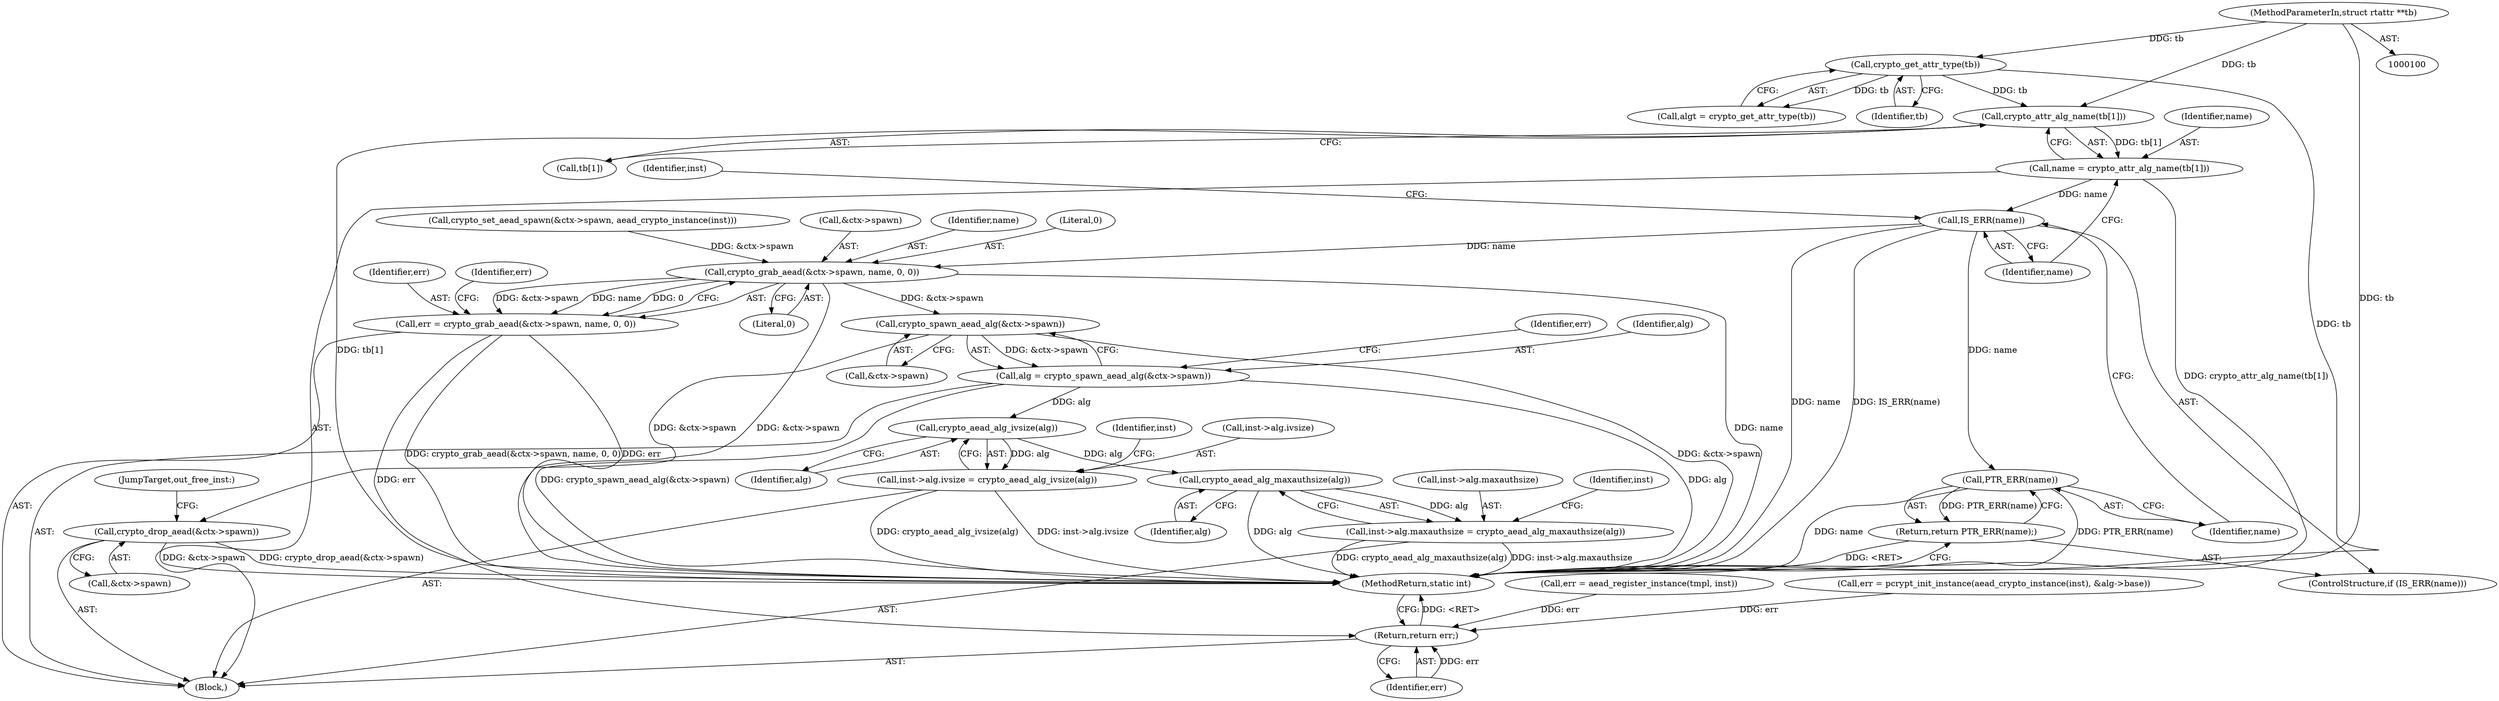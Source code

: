 digraph "0_linux_d76c68109f37cb85b243a1cf0f40313afd2bae68@array" {
"1000124" [label="(Call,crypto_attr_alg_name(tb[1]))"];
"1000114" [label="(Call,crypto_get_attr_type(tb))"];
"1000102" [label="(MethodParameterIn,struct rtattr **tb)"];
"1000122" [label="(Call,name = crypto_attr_alg_name(tb[1]))"];
"1000129" [label="(Call,IS_ERR(name))"];
"1000132" [label="(Call,PTR_ERR(name))"];
"1000131" [label="(Return,return PTR_ERR(name);)"];
"1000164" [label="(Call,crypto_grab_aead(&ctx->spawn, name, 0, 0))"];
"1000162" [label="(Call,err = crypto_grab_aead(&ctx->spawn, name, 0, 0))"];
"1000285" [label="(Return,return err;)"];
"1000177" [label="(Call,crypto_spawn_aead_alg(&ctx->spawn))"];
"1000175" [label="(Call,alg = crypto_spawn_aead_alg(&ctx->spawn))"];
"1000209" [label="(Call,crypto_aead_alg_ivsize(alg))"];
"1000203" [label="(Call,inst->alg.ivsize = crypto_aead_alg_ivsize(alg))"];
"1000217" [label="(Call,crypto_aead_alg_maxauthsize(alg))"];
"1000211" [label="(Call,inst->alg.maxauthsize = crypto_aead_alg_maxauthsize(alg))"];
"1000288" [label="(Call,crypto_drop_aead(&ctx->spawn))"];
"1000177" [label="(Call,crypto_spawn_aead_alg(&ctx->spawn))"];
"1000162" [label="(Call,err = crypto_grab_aead(&ctx->spawn, name, 0, 0))"];
"1000297" [label="(MethodReturn,static int)"];
"1000183" [label="(Identifier,err)"];
"1000176" [label="(Identifier,alg)"];
"1000112" [label="(Call,algt = crypto_get_attr_type(tb))"];
"1000114" [label="(Call,crypto_get_attr_type(tb))"];
"1000163" [label="(Identifier,err)"];
"1000276" [label="(Call,err = aead_register_instance(tmpl, inst))"];
"1000165" [label="(Call,&ctx->spawn)"];
"1000169" [label="(Identifier,name)"];
"1000171" [label="(Literal,0)"];
"1000135" [label="(Identifier,inst)"];
"1000288" [label="(Call,crypto_drop_aead(&ctx->spawn))"];
"1000212" [label="(Call,inst->alg.maxauthsize)"];
"1000210" [label="(Identifier,alg)"];
"1000173" [label="(Identifier,err)"];
"1000131" [label="(Return,return PTR_ERR(name);)"];
"1000115" [label="(Identifier,tb)"];
"1000217" [label="(Call,crypto_aead_alg_maxauthsize(alg))"];
"1000218" [label="(Identifier,alg)"];
"1000102" [label="(MethodParameterIn,struct rtattr **tb)"];
"1000203" [label="(Call,inst->alg.ivsize = crypto_aead_alg_ivsize(alg))"];
"1000285" [label="(Return,return err;)"];
"1000293" [label="(JumpTarget,out_free_inst:)"];
"1000128" [label="(ControlStructure,if (IS_ERR(name)))"];
"1000182" [label="(Call,err = pcrypt_init_instance(aead_crypto_instance(inst), &alg->base))"];
"1000214" [label="(Identifier,inst)"];
"1000164" [label="(Call,crypto_grab_aead(&ctx->spawn, name, 0, 0))"];
"1000223" [label="(Identifier,inst)"];
"1000125" [label="(Call,tb[1])"];
"1000130" [label="(Identifier,name)"];
"1000170" [label="(Literal,0)"];
"1000129" [label="(Call,IS_ERR(name))"];
"1000289" [label="(Call,&ctx->spawn)"];
"1000211" [label="(Call,inst->alg.maxauthsize = crypto_aead_alg_maxauthsize(alg))"];
"1000123" [label="(Identifier,name)"];
"1000175" [label="(Call,alg = crypto_spawn_aead_alg(&ctx->spawn))"];
"1000178" [label="(Call,&ctx->spawn)"];
"1000124" [label="(Call,crypto_attr_alg_name(tb[1]))"];
"1000105" [label="(Block,)"];
"1000155" [label="(Call,crypto_set_aead_spawn(&ctx->spawn, aead_crypto_instance(inst)))"];
"1000286" [label="(Identifier,err)"];
"1000209" [label="(Call,crypto_aead_alg_ivsize(alg))"];
"1000133" [label="(Identifier,name)"];
"1000204" [label="(Call,inst->alg.ivsize)"];
"1000132" [label="(Call,PTR_ERR(name))"];
"1000122" [label="(Call,name = crypto_attr_alg_name(tb[1]))"];
"1000124" -> "1000122"  [label="AST: "];
"1000124" -> "1000125"  [label="CFG: "];
"1000125" -> "1000124"  [label="AST: "];
"1000122" -> "1000124"  [label="CFG: "];
"1000124" -> "1000297"  [label="DDG: tb[1]"];
"1000124" -> "1000122"  [label="DDG: tb[1]"];
"1000114" -> "1000124"  [label="DDG: tb"];
"1000102" -> "1000124"  [label="DDG: tb"];
"1000114" -> "1000112"  [label="AST: "];
"1000114" -> "1000115"  [label="CFG: "];
"1000115" -> "1000114"  [label="AST: "];
"1000112" -> "1000114"  [label="CFG: "];
"1000114" -> "1000297"  [label="DDG: tb"];
"1000114" -> "1000112"  [label="DDG: tb"];
"1000102" -> "1000114"  [label="DDG: tb"];
"1000102" -> "1000100"  [label="AST: "];
"1000102" -> "1000297"  [label="DDG: tb"];
"1000122" -> "1000105"  [label="AST: "];
"1000123" -> "1000122"  [label="AST: "];
"1000130" -> "1000122"  [label="CFG: "];
"1000122" -> "1000297"  [label="DDG: crypto_attr_alg_name(tb[1])"];
"1000122" -> "1000129"  [label="DDG: name"];
"1000129" -> "1000128"  [label="AST: "];
"1000129" -> "1000130"  [label="CFG: "];
"1000130" -> "1000129"  [label="AST: "];
"1000133" -> "1000129"  [label="CFG: "];
"1000135" -> "1000129"  [label="CFG: "];
"1000129" -> "1000297"  [label="DDG: name"];
"1000129" -> "1000297"  [label="DDG: IS_ERR(name)"];
"1000129" -> "1000132"  [label="DDG: name"];
"1000129" -> "1000164"  [label="DDG: name"];
"1000132" -> "1000131"  [label="AST: "];
"1000132" -> "1000133"  [label="CFG: "];
"1000133" -> "1000132"  [label="AST: "];
"1000131" -> "1000132"  [label="CFG: "];
"1000132" -> "1000297"  [label="DDG: PTR_ERR(name)"];
"1000132" -> "1000297"  [label="DDG: name"];
"1000132" -> "1000131"  [label="DDG: PTR_ERR(name)"];
"1000131" -> "1000128"  [label="AST: "];
"1000297" -> "1000131"  [label="CFG: "];
"1000131" -> "1000297"  [label="DDG: <RET>"];
"1000164" -> "1000162"  [label="AST: "];
"1000164" -> "1000171"  [label="CFG: "];
"1000165" -> "1000164"  [label="AST: "];
"1000169" -> "1000164"  [label="AST: "];
"1000170" -> "1000164"  [label="AST: "];
"1000171" -> "1000164"  [label="AST: "];
"1000162" -> "1000164"  [label="CFG: "];
"1000164" -> "1000297"  [label="DDG: name"];
"1000164" -> "1000297"  [label="DDG: &ctx->spawn"];
"1000164" -> "1000162"  [label="DDG: &ctx->spawn"];
"1000164" -> "1000162"  [label="DDG: name"];
"1000164" -> "1000162"  [label="DDG: 0"];
"1000155" -> "1000164"  [label="DDG: &ctx->spawn"];
"1000164" -> "1000177"  [label="DDG: &ctx->spawn"];
"1000162" -> "1000105"  [label="AST: "];
"1000163" -> "1000162"  [label="AST: "];
"1000173" -> "1000162"  [label="CFG: "];
"1000162" -> "1000297"  [label="DDG: crypto_grab_aead(&ctx->spawn, name, 0, 0)"];
"1000162" -> "1000297"  [label="DDG: err"];
"1000162" -> "1000285"  [label="DDG: err"];
"1000285" -> "1000105"  [label="AST: "];
"1000285" -> "1000286"  [label="CFG: "];
"1000286" -> "1000285"  [label="AST: "];
"1000297" -> "1000285"  [label="CFG: "];
"1000285" -> "1000297"  [label="DDG: <RET>"];
"1000286" -> "1000285"  [label="DDG: err"];
"1000276" -> "1000285"  [label="DDG: err"];
"1000182" -> "1000285"  [label="DDG: err"];
"1000177" -> "1000175"  [label="AST: "];
"1000177" -> "1000178"  [label="CFG: "];
"1000178" -> "1000177"  [label="AST: "];
"1000175" -> "1000177"  [label="CFG: "];
"1000177" -> "1000297"  [label="DDG: &ctx->spawn"];
"1000177" -> "1000175"  [label="DDG: &ctx->spawn"];
"1000177" -> "1000288"  [label="DDG: &ctx->spawn"];
"1000175" -> "1000105"  [label="AST: "];
"1000176" -> "1000175"  [label="AST: "];
"1000183" -> "1000175"  [label="CFG: "];
"1000175" -> "1000297"  [label="DDG: alg"];
"1000175" -> "1000297"  [label="DDG: crypto_spawn_aead_alg(&ctx->spawn)"];
"1000175" -> "1000209"  [label="DDG: alg"];
"1000209" -> "1000203"  [label="AST: "];
"1000209" -> "1000210"  [label="CFG: "];
"1000210" -> "1000209"  [label="AST: "];
"1000203" -> "1000209"  [label="CFG: "];
"1000209" -> "1000203"  [label="DDG: alg"];
"1000209" -> "1000217"  [label="DDG: alg"];
"1000203" -> "1000105"  [label="AST: "];
"1000204" -> "1000203"  [label="AST: "];
"1000214" -> "1000203"  [label="CFG: "];
"1000203" -> "1000297"  [label="DDG: crypto_aead_alg_ivsize(alg)"];
"1000203" -> "1000297"  [label="DDG: inst->alg.ivsize"];
"1000217" -> "1000211"  [label="AST: "];
"1000217" -> "1000218"  [label="CFG: "];
"1000218" -> "1000217"  [label="AST: "];
"1000211" -> "1000217"  [label="CFG: "];
"1000217" -> "1000297"  [label="DDG: alg"];
"1000217" -> "1000211"  [label="DDG: alg"];
"1000211" -> "1000105"  [label="AST: "];
"1000212" -> "1000211"  [label="AST: "];
"1000223" -> "1000211"  [label="CFG: "];
"1000211" -> "1000297"  [label="DDG: inst->alg.maxauthsize"];
"1000211" -> "1000297"  [label="DDG: crypto_aead_alg_maxauthsize(alg)"];
"1000288" -> "1000105"  [label="AST: "];
"1000288" -> "1000289"  [label="CFG: "];
"1000289" -> "1000288"  [label="AST: "];
"1000293" -> "1000288"  [label="CFG: "];
"1000288" -> "1000297"  [label="DDG: &ctx->spawn"];
"1000288" -> "1000297"  [label="DDG: crypto_drop_aead(&ctx->spawn)"];
}
